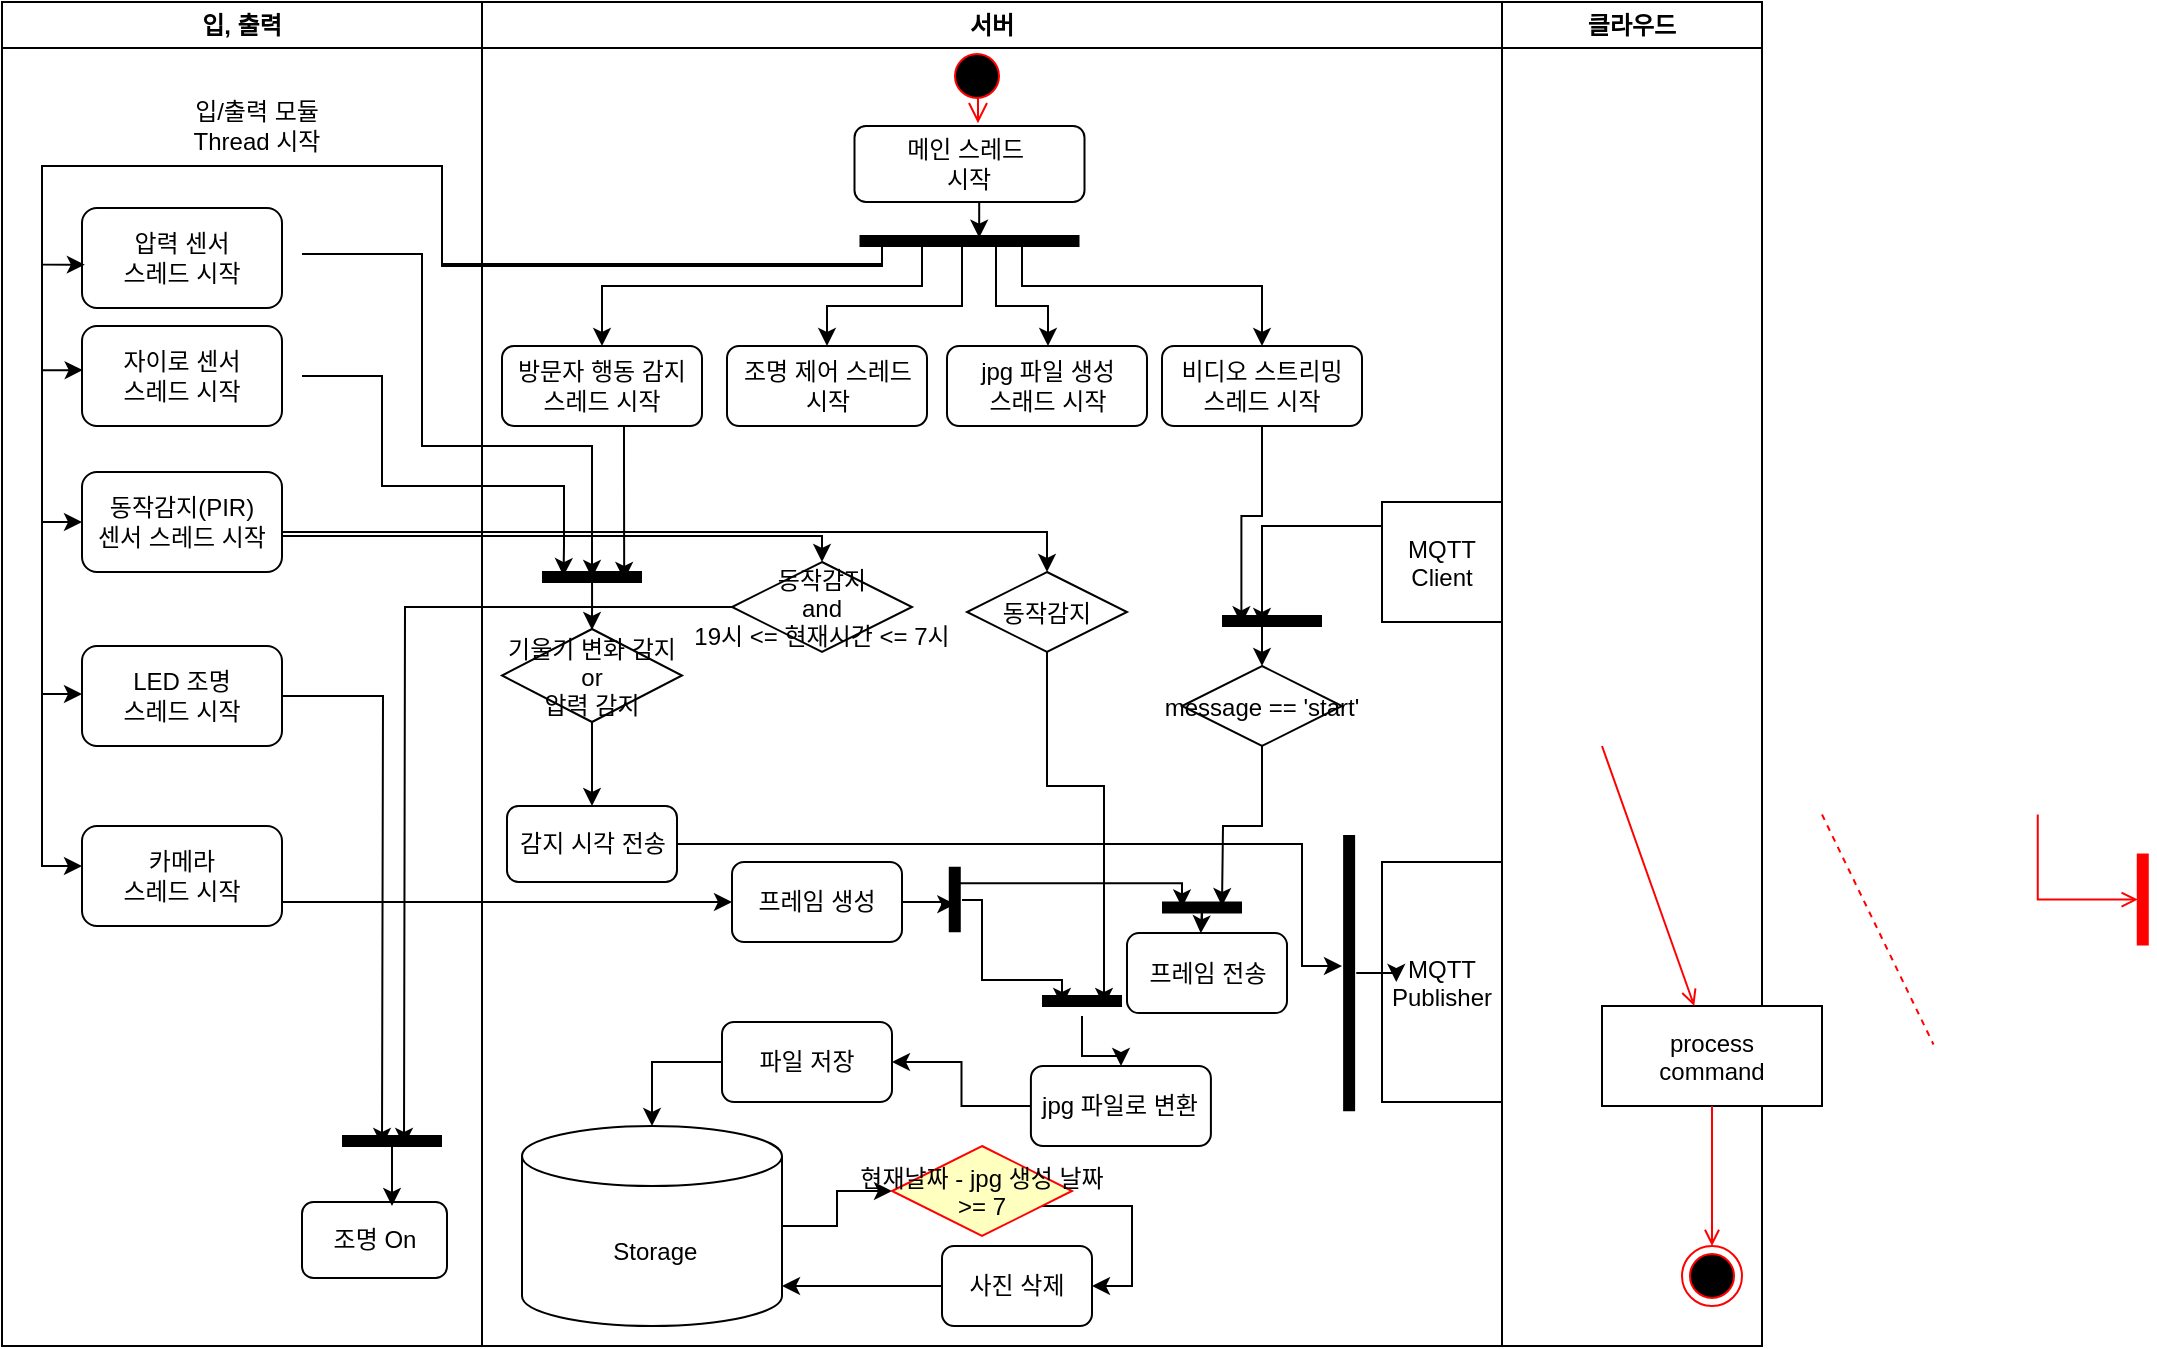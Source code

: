 <mxfile version="14.7.4" type="github">
  <diagram name="Page-1" id="e7e014a7-5840-1c2e-5031-d8a46d1fe8dd">
    <mxGraphModel dx="1297" dy="646" grid="1" gridSize="10" guides="1" tooltips="1" connect="1" arrows="1" fold="1" page="1" pageScale="1" pageWidth="1169" pageHeight="826" background="none" math="0" shadow="0">
      <root>
        <mxCell id="0" />
        <mxCell id="1" parent="0" />
        <mxCell id="2" value="입, 출력" style="swimlane;whiteSpace=wrap;startSize=23;" parent="1" vertex="1">
          <mxGeometry x="190" y="128" width="240" height="672" as="geometry" />
        </mxCell>
        <mxCell id="L_vHGLZkjsYfhN7t1LTF-90" value="&lt;font style=&quot;font-size: 12px&quot;&gt;입/출력 모듈 Thread 시작&lt;/font&gt;" style="text;html=1;strokeColor=none;fillColor=none;align=center;verticalAlign=middle;whiteSpace=wrap;rounded=0;rotation=0;" vertex="1" parent="2">
          <mxGeometry x="90" y="52" width="74.5" height="20" as="geometry" />
        </mxCell>
        <mxCell id="L_vHGLZkjsYfhN7t1LTF-173" value="&lt;span&gt;압력 센서&lt;/span&gt;&lt;br&gt;스레드 시작" style="rounded=1;whiteSpace=wrap;html=1;startSize=23;" vertex="1" parent="2">
          <mxGeometry x="40" y="103" width="100" height="50" as="geometry" />
        </mxCell>
        <mxCell id="L_vHGLZkjsYfhN7t1LTF-172" value="자이로 센서&lt;br style=&quot;padding: 0px ; margin: 0px&quot;&gt;스레드 시작" style="rounded=1;whiteSpace=wrap;html=1;startSize=23;" vertex="1" parent="2">
          <mxGeometry x="40" y="162" width="100" height="50" as="geometry" />
        </mxCell>
        <mxCell id="L_vHGLZkjsYfhN7t1LTF-171" value="동작감지(PIR)&lt;br&gt;센서 스레드 시작" style="rounded=1;whiteSpace=wrap;html=1;startSize=23;" vertex="1" parent="2">
          <mxGeometry x="40" y="235" width="100" height="50" as="geometry" />
        </mxCell>
        <mxCell id="L_vHGLZkjsYfhN7t1LTF-170" value="&lt;span&gt;LED 조명&lt;br&gt;스레드 시작&lt;br&gt;&lt;/span&gt;" style="rounded=1;whiteSpace=wrap;html=1;startSize=23;" vertex="1" parent="2">
          <mxGeometry x="40" y="322" width="100" height="50" as="geometry" />
        </mxCell>
        <mxCell id="L_vHGLZkjsYfhN7t1LTF-176" value="&lt;span&gt;카메라&lt;/span&gt;&lt;br style=&quot;padding: 0px ; margin: 0px&quot;&gt;스레드 시작" style="rounded=1;whiteSpace=wrap;html=1;startSize=23;" vertex="1" parent="2">
          <mxGeometry x="40" y="412" width="100" height="50" as="geometry" />
        </mxCell>
        <mxCell id="L_vHGLZkjsYfhN7t1LTF-133" value="조명 On" style="rounded=1;whiteSpace=wrap;html=1;startSize=23;" vertex="1" parent="2">
          <mxGeometry x="150" y="600" width="72.5" height="38" as="geometry" />
        </mxCell>
        <mxCell id="3" value="서버" style="swimlane;whiteSpace=wrap;startSize=23;" parent="1" vertex="1">
          <mxGeometry x="430" y="128" width="510" height="672" as="geometry" />
        </mxCell>
        <mxCell id="14" value="" style="edgeStyle=elbowEdgeStyle;elbow=horizontal;verticalAlign=bottom;endArrow=open;endSize=8;strokeColor=#FF0000;endFill=1;rounded=0;exitX=0.577;exitY=0.84;exitDx=0;exitDy=0;exitPerimeter=0;entryX=0.537;entryY=-0.036;entryDx=0;entryDy=0;entryPerimeter=0;" parent="3" source="13" target="L_vHGLZkjsYfhN7t1LTF-69" edge="1">
          <mxGeometry x="332.5" y="10" as="geometry">
            <mxPoint x="366" y="72" as="targetPoint" />
            <Array as="points">
              <mxPoint x="248" y="62" />
            </Array>
          </mxGeometry>
        </mxCell>
        <mxCell id="L_vHGLZkjsYfhN7t1LTF-147" style="edgeStyle=orthogonalEdgeStyle;rounded=0;orthogonalLoop=1;jettySize=auto;html=1;exitX=0.5;exitY=1;exitDx=0;exitDy=0;entryX=0.544;entryY=0.389;entryDx=0;entryDy=0;entryPerimeter=0;startSize=23;strokeColor=#000000;" edge="1" parent="3" source="L_vHGLZkjsYfhN7t1LTF-69" target="L_vHGLZkjsYfhN7t1LTF-71">
          <mxGeometry relative="1" as="geometry" />
        </mxCell>
        <mxCell id="L_vHGLZkjsYfhN7t1LTF-69" value="메인 스레드&amp;nbsp;&lt;br&gt;시작" style="rounded=1;whiteSpace=wrap;html=1;" vertex="1" parent="3">
          <mxGeometry x="186.25" y="62" width="115" height="38" as="geometry" />
        </mxCell>
        <mxCell id="L_vHGLZkjsYfhN7t1LTF-148" style="edgeStyle=orthogonalEdgeStyle;rounded=0;orthogonalLoop=1;jettySize=auto;html=1;startSize=23;strokeColor=#000000;exitX=0.468;exitY=0.528;exitDx=0;exitDy=0;exitPerimeter=0;" edge="1" parent="3" source="L_vHGLZkjsYfhN7t1LTF-71" target="L_vHGLZkjsYfhN7t1LTF-99">
          <mxGeometry relative="1" as="geometry">
            <Array as="points">
              <mxPoint x="220" y="120" />
              <mxPoint x="220" y="142" />
              <mxPoint x="60" y="142" />
            </Array>
          </mxGeometry>
        </mxCell>
        <mxCell id="L_vHGLZkjsYfhN7t1LTF-149" style="edgeStyle=orthogonalEdgeStyle;rounded=0;orthogonalLoop=1;jettySize=auto;html=1;exitX=0.567;exitY=0.544;exitDx=0;exitDy=0;exitPerimeter=0;entryX=0.5;entryY=0;entryDx=0;entryDy=0;startSize=23;strokeColor=#000000;" edge="1" parent="3" source="L_vHGLZkjsYfhN7t1LTF-71" target="L_vHGLZkjsYfhN7t1LTF-96">
          <mxGeometry relative="1" as="geometry">
            <Array as="points">
              <mxPoint x="240" y="120" />
              <mxPoint x="240" y="152" />
              <mxPoint x="173" y="152" />
            </Array>
          </mxGeometry>
        </mxCell>
        <mxCell id="L_vHGLZkjsYfhN7t1LTF-150" style="edgeStyle=orthogonalEdgeStyle;rounded=0;orthogonalLoop=1;jettySize=auto;html=1;exitX=0.75;exitY=0.5;exitDx=0;exitDy=0;exitPerimeter=0;startSize=23;strokeColor=#000000;" edge="1" parent="3" source="L_vHGLZkjsYfhN7t1LTF-71" target="L_vHGLZkjsYfhN7t1LTF-97">
          <mxGeometry relative="1" as="geometry">
            <Array as="points">
              <mxPoint x="257" y="152" />
              <mxPoint x="283" y="152" />
            </Array>
          </mxGeometry>
        </mxCell>
        <mxCell id="L_vHGLZkjsYfhN7t1LTF-151" style="edgeStyle=orthogonalEdgeStyle;rounded=0;orthogonalLoop=1;jettySize=auto;html=1;exitX=0.75;exitY=0.5;exitDx=0;exitDy=0;exitPerimeter=0;entryX=0.5;entryY=0;entryDx=0;entryDy=0;startSize=23;strokeColor=#000000;" edge="1" parent="3" source="L_vHGLZkjsYfhN7t1LTF-71" target="L_vHGLZkjsYfhN7t1LTF-100">
          <mxGeometry relative="1" as="geometry">
            <Array as="points">
              <mxPoint x="270" y="120" />
              <mxPoint x="270" y="142" />
              <mxPoint x="390" y="142" />
            </Array>
          </mxGeometry>
        </mxCell>
        <mxCell id="L_vHGLZkjsYfhN7t1LTF-71" value="" style="shape=line;strokeWidth=6;strokeColor=#000000;rotation=0;fillColor=#FFFFFF;" vertex="1" parent="3">
          <mxGeometry x="188.75" y="112" width="110" height="15" as="geometry" />
        </mxCell>
        <mxCell id="13" value="" style="ellipse;shape=startState;fillColor=#000000;strokeColor=#ff0000;" parent="3" vertex="1">
          <mxGeometry x="232.5" y="22" width="30" height="30" as="geometry" />
        </mxCell>
        <mxCell id="L_vHGLZkjsYfhN7t1LTF-84" value="MQTT&#xa;Client" style="" vertex="1" parent="3">
          <mxGeometry x="450" y="250" width="60" height="60" as="geometry" />
        </mxCell>
        <mxCell id="L_vHGLZkjsYfhN7t1LTF-85" value="MQTT&#xa;Publisher" style="shadow=0;" vertex="1" parent="3">
          <mxGeometry x="450" y="430" width="60" height="120" as="geometry" />
        </mxCell>
        <mxCell id="L_vHGLZkjsYfhN7t1LTF-100" value="비디오 스트리밍&lt;br style=&quot;padding: 0px ; margin: 0px&quot;&gt;스레드 시작" style="rounded=1;whiteSpace=wrap;html=1;strokeColor=#000000;fillColor=#FFFFFF;" vertex="1" parent="3">
          <mxGeometry x="340" y="172" width="100" height="40" as="geometry" />
        </mxCell>
        <mxCell id="L_vHGLZkjsYfhN7t1LTF-168" style="edgeStyle=orthogonalEdgeStyle;rounded=0;orthogonalLoop=1;jettySize=auto;html=1;entryX=0.822;entryY=0.6;entryDx=0;entryDy=0;entryPerimeter=0;startSize=23;strokeColor=#000000;" edge="1" parent="3" source="L_vHGLZkjsYfhN7t1LTF-99" target="L_vHGLZkjsYfhN7t1LTF-167">
          <mxGeometry relative="1" as="geometry">
            <Array as="points">
              <mxPoint x="71" y="232" />
              <mxPoint x="71" y="232" />
            </Array>
          </mxGeometry>
        </mxCell>
        <mxCell id="L_vHGLZkjsYfhN7t1LTF-99" value="방문자 행동 감지&lt;br style=&quot;padding: 0px ; margin: 0px&quot;&gt;스레드 시작" style="rounded=1;whiteSpace=wrap;html=1;strokeColor=#000000;fillColor=#FFFFFF;" vertex="1" parent="3">
          <mxGeometry x="10" y="172" width="100" height="40" as="geometry" />
        </mxCell>
        <mxCell id="L_vHGLZkjsYfhN7t1LTF-97" value="jpg 파일 생성&lt;br style=&quot;padding: 0px ; margin: 0px&quot;&gt;스래드 시작" style="rounded=1;whiteSpace=wrap;html=1;strokeColor=#000000;fillColor=#FFFFFF;" vertex="1" parent="3">
          <mxGeometry x="232.5" y="172" width="100" height="40" as="geometry" />
        </mxCell>
        <mxCell id="L_vHGLZkjsYfhN7t1LTF-96" value="조명 제어 스레드&lt;br&gt;시작" style="rounded=1;whiteSpace=wrap;html=1;strokeColor=#000000;fillColor=#FFFFFF;" vertex="1" parent="3">
          <mxGeometry x="122.5" y="172" width="100" height="40" as="geometry" />
        </mxCell>
        <mxCell id="21" value="동작감지" style="rhombus;fillColor=#FFFFFF;strokeColor=#000000;" parent="3" vertex="1">
          <mxGeometry x="242.5" y="285" width="80" height="40" as="geometry" />
        </mxCell>
        <mxCell id="L_vHGLZkjsYfhN7t1LTF-207" style="edgeStyle=orthogonalEdgeStyle;rounded=0;orthogonalLoop=1;jettySize=auto;html=1;startSize=23;strokeColor=#000000;" edge="1" parent="3" source="L_vHGLZkjsYfhN7t1LTF-118" target="L_vHGLZkjsYfhN7t1LTF-131">
          <mxGeometry relative="1" as="geometry" />
        </mxCell>
        <mxCell id="L_vHGLZkjsYfhN7t1LTF-118" value="jpg 파일로 변환" style="rounded=1;whiteSpace=wrap;html=1;strokeColor=#000000;fillColor=#FFFFFF;" vertex="1" parent="3">
          <mxGeometry x="274.45" y="532" width="90" height="40" as="geometry" />
        </mxCell>
        <mxCell id="L_vHGLZkjsYfhN7t1LTF-204" style="edgeStyle=orthogonalEdgeStyle;rounded=0;orthogonalLoop=1;jettySize=auto;html=1;startSize=23;strokeColor=#000000;" edge="1" parent="3" source="L_vHGLZkjsYfhN7t1LTF-119">
          <mxGeometry relative="1" as="geometry">
            <mxPoint x="370" y="452" as="targetPoint" />
          </mxGeometry>
        </mxCell>
        <mxCell id="L_vHGLZkjsYfhN7t1LTF-119" value="message == &#39;start&#39;" style="rhombus;fillColor=#FFFFFF;strokeColor=#000000;" vertex="1" parent="3">
          <mxGeometry x="350.0" y="332" width="80" height="40" as="geometry" />
        </mxCell>
        <mxCell id="L_vHGLZkjsYfhN7t1LTF-120" value="프레임 생성" style="rounded=1;whiteSpace=wrap;html=1;strokeColor=#000000;fillColor=#FFFFFF;" vertex="1" parent="3">
          <mxGeometry x="125" y="430" width="85" height="40" as="geometry" />
        </mxCell>
        <mxCell id="L_vHGLZkjsYfhN7t1LTF-122" value="동작감지&#xa;and&#xa;19시 &lt;= 현재시간 &lt;= 7시" style="rhombus;fillColor=#FFFFFF;strokeColor=#000000;" vertex="1" parent="3">
          <mxGeometry x="125" y="280" width="90" height="45" as="geometry" />
        </mxCell>
        <mxCell id="L_vHGLZkjsYfhN7t1LTF-183" style="edgeStyle=orthogonalEdgeStyle;rounded=0;orthogonalLoop=1;jettySize=auto;html=1;startSize=23;strokeColor=#000000;" edge="1" parent="3" source="L_vHGLZkjsYfhN7t1LTF-123" target="L_vHGLZkjsYfhN7t1LTF-132">
          <mxGeometry relative="1" as="geometry" />
        </mxCell>
        <mxCell id="L_vHGLZkjsYfhN7t1LTF-123" value="기울기 변화 감지&#xa;or&#xa;압력 감지" style="rhombus;fillColor=#FFFFFF;strokeColor=#000000;shadow=0;" vertex="1" parent="3">
          <mxGeometry x="10" y="313.5" width="90" height="46.5" as="geometry" />
        </mxCell>
        <mxCell id="L_vHGLZkjsYfhN7t1LTF-200" style="edgeStyle=orthogonalEdgeStyle;rounded=0;orthogonalLoop=1;jettySize=auto;html=1;startSize=23;strokeColor=#000000;" edge="1" parent="3" source="L_vHGLZkjsYfhN7t1LTF-127" target="L_vHGLZkjsYfhN7t1LTF-128">
          <mxGeometry relative="1" as="geometry" />
        </mxCell>
        <mxCell id="L_vHGLZkjsYfhN7t1LTF-127" value="&amp;nbsp;Storage" style="shape=cylinder3;whiteSpace=wrap;html=1;boundedLbl=1;backgroundOutline=1;size=15;startSize=23;" vertex="1" parent="3">
          <mxGeometry x="20" y="562" width="130" height="100" as="geometry" />
        </mxCell>
        <mxCell id="L_vHGLZkjsYfhN7t1LTF-201" style="edgeStyle=orthogonalEdgeStyle;rounded=0;orthogonalLoop=1;jettySize=auto;html=1;entryX=1;entryY=0.5;entryDx=0;entryDy=0;startSize=23;strokeColor=#000000;" edge="1" parent="3" source="L_vHGLZkjsYfhN7t1LTF-128" target="L_vHGLZkjsYfhN7t1LTF-130">
          <mxGeometry relative="1" as="geometry">
            <Array as="points">
              <mxPoint x="325" y="602" />
              <mxPoint x="325" y="642" />
            </Array>
          </mxGeometry>
        </mxCell>
        <mxCell id="L_vHGLZkjsYfhN7t1LTF-128" value="현재날짜 - jpg 생성 날짜&#xa;&gt;= 7" style="rhombus;fillColor=#ffffc0;strokeColor=#ff0000;" vertex="1" parent="3">
          <mxGeometry x="205" y="572" width="90" height="45" as="geometry" />
        </mxCell>
        <mxCell id="L_vHGLZkjsYfhN7t1LTF-202" style="edgeStyle=orthogonalEdgeStyle;rounded=0;orthogonalLoop=1;jettySize=auto;html=1;startSize=23;strokeColor=#000000;" edge="1" parent="3" source="L_vHGLZkjsYfhN7t1LTF-130" target="L_vHGLZkjsYfhN7t1LTF-127">
          <mxGeometry relative="1" as="geometry">
            <Array as="points">
              <mxPoint x="190" y="642" />
              <mxPoint x="190" y="642" />
            </Array>
          </mxGeometry>
        </mxCell>
        <mxCell id="L_vHGLZkjsYfhN7t1LTF-130" value="사진 삭제" style="rounded=1;whiteSpace=wrap;html=1;startSize=23;" vertex="1" parent="3">
          <mxGeometry x="230" y="622" width="75" height="40" as="geometry" />
        </mxCell>
        <mxCell id="L_vHGLZkjsYfhN7t1LTF-208" style="edgeStyle=orthogonalEdgeStyle;rounded=0;orthogonalLoop=1;jettySize=auto;html=1;entryX=0.5;entryY=0;entryDx=0;entryDy=0;entryPerimeter=0;startSize=23;strokeColor=#000000;exitX=0;exitY=0.5;exitDx=0;exitDy=0;" edge="1" parent="3" source="L_vHGLZkjsYfhN7t1LTF-131" target="L_vHGLZkjsYfhN7t1LTF-127">
          <mxGeometry relative="1" as="geometry" />
        </mxCell>
        <mxCell id="L_vHGLZkjsYfhN7t1LTF-131" value="파일 저장" style="rounded=1;whiteSpace=wrap;html=1;startSize=23;" vertex="1" parent="3">
          <mxGeometry x="120" y="510" width="85" height="40" as="geometry" />
        </mxCell>
        <mxCell id="L_vHGLZkjsYfhN7t1LTF-132" value="감지 시각 전송" style="rounded=1;whiteSpace=wrap;html=1;startSize=23;" vertex="1" parent="3">
          <mxGeometry x="12.5" y="402" width="85" height="38" as="geometry" />
        </mxCell>
        <mxCell id="L_vHGLZkjsYfhN7t1LTF-134" value="프레임 전송" style="rounded=1;whiteSpace=wrap;html=1;strokeColor=#000000;fillColor=#FFFFFF;" vertex="1" parent="3">
          <mxGeometry x="322.5" y="465.56" width="80" height="40" as="geometry" />
        </mxCell>
        <mxCell id="L_vHGLZkjsYfhN7t1LTF-137" style="edgeStyle=orthogonalEdgeStyle;rounded=0;orthogonalLoop=1;jettySize=auto;html=1;exitX=0.5;exitY=1;exitDx=0;exitDy=0;startSize=23;strokeColor=#000000;" edge="1" parent="3" source="21" target="21">
          <mxGeometry relative="1" as="geometry" />
        </mxCell>
        <mxCell id="L_vHGLZkjsYfhN7t1LTF-138" value="" style="shape=line;strokeWidth=6;strokeColor=#000000;rotation=90;fillColor=#FFFFFF;" vertex="1" parent="3">
          <mxGeometry x="364.45" y="481.99" width="138.22" height="7.13" as="geometry" />
        </mxCell>
        <mxCell id="L_vHGLZkjsYfhN7t1LTF-144" style="edgeStyle=orthogonalEdgeStyle;rounded=0;orthogonalLoop=1;jettySize=auto;html=1;startSize=23;strokeColor=#000000;" edge="1" parent="3" source="L_vHGLZkjsYfhN7t1LTF-138" target="L_vHGLZkjsYfhN7t1LTF-85">
          <mxGeometry relative="1" as="geometry" />
        </mxCell>
        <mxCell id="L_vHGLZkjsYfhN7t1LTF-169" style="edgeStyle=orthogonalEdgeStyle;rounded=0;orthogonalLoop=1;jettySize=auto;html=1;startSize=23;strokeColor=#000000;exitX=0.501;exitY=0.547;exitDx=0;exitDy=0;exitPerimeter=0;" edge="1" parent="3" source="L_vHGLZkjsYfhN7t1LTF-167">
          <mxGeometry relative="1" as="geometry">
            <mxPoint x="55" y="314" as="targetPoint" />
          </mxGeometry>
        </mxCell>
        <mxCell id="L_vHGLZkjsYfhN7t1LTF-167" value="" style="shape=line;strokeWidth=6;strokeColor=#000000;rotation=0;fillColor=#FFFFFF;" vertex="1" parent="3">
          <mxGeometry x="30" y="280" width="50" height="15" as="geometry" />
        </mxCell>
        <mxCell id="L_vHGLZkjsYfhN7t1LTF-192" style="edgeStyle=orthogonalEdgeStyle;rounded=0;orthogonalLoop=1;jettySize=auto;html=1;startSize=23;strokeColor=#000000;" edge="1" parent="3" source="21">
          <mxGeometry relative="1" as="geometry">
            <mxPoint x="311" y="502" as="targetPoint" />
            <Array as="points">
              <mxPoint x="283" y="392" />
              <mxPoint x="311" y="392" />
            </Array>
          </mxGeometry>
        </mxCell>
        <mxCell id="4" value="클라우드" style="swimlane;whiteSpace=wrap" parent="1" vertex="1">
          <mxGeometry x="940" y="128" width="130" height="672" as="geometry" />
        </mxCell>
        <mxCell id="33" value="process&#xa;command" style="" parent="4" vertex="1">
          <mxGeometry x="50" y="502" width="110" height="50" as="geometry" />
        </mxCell>
        <mxCell id="37" value="" style="edgeStyle=none;strokeColor=#FF0000;endArrow=open;endFill=1;rounded=0" parent="4" target="33" edge="1">
          <mxGeometry width="100" height="100" relative="1" as="geometry">
            <mxPoint x="50" y="372" as="sourcePoint" />
            <mxPoint x="90" y="429.5" as="targetPoint" />
          </mxGeometry>
        </mxCell>
        <mxCell id="38" value="" style="ellipse;shape=endState;fillColor=#000000;strokeColor=#ff0000" parent="4" vertex="1">
          <mxGeometry x="90" y="622" width="30" height="30" as="geometry" />
        </mxCell>
        <mxCell id="39" value="" style="endArrow=open;strokeColor=#FF0000;endFill=1;rounded=0" parent="4" source="33" target="38" edge="1">
          <mxGeometry relative="1" as="geometry" />
        </mxCell>
        <mxCell id="32" value="" style="endArrow=none;strokeColor=#FF0000;endFill=0;rounded=0;dashed=1" parent="1" edge="1">
          <mxGeometry relative="1" as="geometry">
            <mxPoint x="1100.001" y="534.26" as="sourcePoint" />
            <mxPoint x="1155.759" y="649.26" as="targetPoint" />
          </mxGeometry>
        </mxCell>
        <mxCell id="34" value="" style="whiteSpace=wrap;strokeColor=#FF0000;fillColor=#FF0000" parent="1" vertex="1">
          <mxGeometry x="1257.88" y="554.26" width="5" height="45" as="geometry" />
        </mxCell>
        <mxCell id="41" value="" style="edgeStyle=elbowEdgeStyle;elbow=horizontal;entryX=0;entryY=0.5;strokeColor=#FF0000;endArrow=open;endFill=1;rounded=0" parent="1" target="34" edge="1">
          <mxGeometry width="100" height="100" relative="1" as="geometry">
            <mxPoint x="1207.88" y="534.26" as="sourcePoint" />
            <mxPoint x="1172.88" y="539.26" as="targetPoint" />
            <Array as="points">
              <mxPoint x="1207.88" y="559.26" />
            </Array>
          </mxGeometry>
        </mxCell>
        <mxCell id="L_vHGLZkjsYfhN7t1LTF-153" style="edgeStyle=orthogonalEdgeStyle;rounded=0;orthogonalLoop=1;jettySize=auto;html=1;startSize=23;strokeColor=#000000;exitX=0.25;exitY=0.5;exitDx=0;exitDy=0;exitPerimeter=0;entryX=0.013;entryY=0.611;entryDx=0;entryDy=0;entryPerimeter=0;" edge="1" parent="1" source="L_vHGLZkjsYfhN7t1LTF-71">
          <mxGeometry relative="1" as="geometry">
            <mxPoint x="231.43" y="259.328" as="targetPoint" />
            <mxPoint x="647" y="265" as="sourcePoint" />
            <Array as="points">
              <mxPoint x="630" y="248" />
              <mxPoint x="630" y="259" />
              <mxPoint x="410" y="259" />
              <mxPoint x="410" y="210" />
              <mxPoint x="210" y="210" />
              <mxPoint x="210" y="259" />
            </Array>
          </mxGeometry>
        </mxCell>
        <mxCell id="L_vHGLZkjsYfhN7t1LTF-158" style="edgeStyle=orthogonalEdgeStyle;rounded=0;orthogonalLoop=1;jettySize=auto;html=1;exitX=0.25;exitY=0.5;exitDx=0;exitDy=0;exitPerimeter=0;entryX=0.003;entryY=0.441;entryDx=0;entryDy=0;entryPerimeter=0;startSize=23;strokeColor=#000000;" edge="1" parent="1" source="L_vHGLZkjsYfhN7t1LTF-71">
          <mxGeometry relative="1" as="geometry">
            <mxPoint x="230.33" y="312.05" as="targetPoint" />
            <Array as="points">
              <mxPoint x="630" y="248" />
              <mxPoint x="630" y="260" />
              <mxPoint x="410" y="260" />
              <mxPoint x="410" y="210" />
              <mxPoint x="210" y="210" />
              <mxPoint x="210" y="312" />
            </Array>
          </mxGeometry>
        </mxCell>
        <mxCell id="L_vHGLZkjsYfhN7t1LTF-159" style="edgeStyle=orthogonalEdgeStyle;rounded=0;orthogonalLoop=1;jettySize=auto;html=1;exitX=0.25;exitY=0.5;exitDx=0;exitDy=0;exitPerimeter=0;entryX=0;entryY=0.5;entryDx=0;entryDy=0;startSize=23;strokeColor=#000000;" edge="1" parent="1" source="L_vHGLZkjsYfhN7t1LTF-71" target="L_vHGLZkjsYfhN7t1LTF-171">
          <mxGeometry relative="1" as="geometry">
            <mxPoint x="230" y="394" as="targetPoint" />
            <Array as="points">
              <mxPoint x="630" y="248" />
              <mxPoint x="630" y="260" />
              <mxPoint x="410" y="260" />
              <mxPoint x="410" y="210" />
              <mxPoint x="210" y="210" />
              <mxPoint x="210" y="388" />
            </Array>
          </mxGeometry>
        </mxCell>
        <mxCell id="L_vHGLZkjsYfhN7t1LTF-160" style="edgeStyle=orthogonalEdgeStyle;rounded=0;orthogonalLoop=1;jettySize=auto;html=1;exitX=0.25;exitY=0.5;exitDx=0;exitDy=0;exitPerimeter=0;entryX=0;entryY=0.5;entryDx=0;entryDy=0;startSize=23;strokeColor=#000000;" edge="1" parent="1" source="L_vHGLZkjsYfhN7t1LTF-71">
          <mxGeometry relative="1" as="geometry">
            <mxPoint x="230" y="474" as="targetPoint" />
            <Array as="points">
              <mxPoint x="630" y="248" />
              <mxPoint x="630" y="260" />
              <mxPoint x="410" y="260" />
              <mxPoint x="410" y="210" />
              <mxPoint x="210" y="210" />
              <mxPoint x="210" y="474" />
            </Array>
          </mxGeometry>
        </mxCell>
        <mxCell id="L_vHGLZkjsYfhN7t1LTF-161" style="edgeStyle=orthogonalEdgeStyle;rounded=0;orthogonalLoop=1;jettySize=auto;html=1;exitX=0.25;exitY=0.5;exitDx=0;exitDy=0;exitPerimeter=0;entryX=0;entryY=0.6;entryDx=0;entryDy=0;entryPerimeter=0;startSize=23;strokeColor=#000000;" edge="1" parent="1" source="L_vHGLZkjsYfhN7t1LTF-71">
          <mxGeometry relative="1" as="geometry">
            <mxPoint x="230" y="560" as="targetPoint" />
            <Array as="points">
              <mxPoint x="630" y="248" />
              <mxPoint x="630" y="260" />
              <mxPoint x="410" y="260" />
              <mxPoint x="410" y="210" />
              <mxPoint x="210" y="210" />
              <mxPoint x="210" y="560" />
            </Array>
          </mxGeometry>
        </mxCell>
        <mxCell id="L_vHGLZkjsYfhN7t1LTF-162" style="edgeStyle=orthogonalEdgeStyle;rounded=0;orthogonalLoop=1;jettySize=auto;html=1;entryX=0.5;entryY=0;entryDx=0;entryDy=0;startSize=23;strokeColor=#000000;exitX=1;exitY=0.5;exitDx=0;exitDy=0;" edge="1" parent="1" source="L_vHGLZkjsYfhN7t1LTF-171" target="L_vHGLZkjsYfhN7t1LTF-122">
          <mxGeometry relative="1" as="geometry">
            <mxPoint x="340" y="395" as="sourcePoint" />
            <Array as="points">
              <mxPoint x="330" y="395" />
              <mxPoint x="600" y="395" />
            </Array>
          </mxGeometry>
        </mxCell>
        <mxCell id="L_vHGLZkjsYfhN7t1LTF-163" style="edgeStyle=orthogonalEdgeStyle;rounded=0;orthogonalLoop=1;jettySize=auto;html=1;entryX=0.5;entryY=0;entryDx=0;entryDy=0;startSize=23;strokeColor=#000000;" edge="1" parent="1" source="L_vHGLZkjsYfhN7t1LTF-171" target="21">
          <mxGeometry relative="1" as="geometry">
            <mxPoint x="340" y="393" as="sourcePoint" />
            <Array as="points">
              <mxPoint x="713" y="393" />
            </Array>
          </mxGeometry>
        </mxCell>
        <mxCell id="L_vHGLZkjsYfhN7t1LTF-164" style="edgeStyle=orthogonalEdgeStyle;rounded=0;orthogonalLoop=1;jettySize=auto;html=1;startSize=23;strokeColor=#000000;" edge="1" parent="1">
          <mxGeometry relative="1" as="geometry">
            <mxPoint x="340" y="254.029" as="sourcePoint" />
            <mxPoint x="485" y="416" as="targetPoint" />
            <Array as="points">
              <mxPoint x="400" y="254" />
              <mxPoint x="400" y="350" />
              <mxPoint x="485" y="350" />
              <mxPoint x="485" y="416" />
            </Array>
          </mxGeometry>
        </mxCell>
        <mxCell id="L_vHGLZkjsYfhN7t1LTF-166" style="edgeStyle=orthogonalEdgeStyle;rounded=0;orthogonalLoop=1;jettySize=auto;html=1;startSize=23;strokeColor=#000000;entryX=0.215;entryY=0.47;entryDx=0;entryDy=0;entryPerimeter=0;" edge="1" parent="1" target="L_vHGLZkjsYfhN7t1LTF-167">
          <mxGeometry relative="1" as="geometry">
            <mxPoint x="340" y="315" as="sourcePoint" />
            <Array as="points">
              <mxPoint x="380" y="315" />
              <mxPoint x="380" y="370" />
              <mxPoint x="471" y="370" />
              <mxPoint x="471" y="400" />
              <mxPoint x="471" y="400" />
            </Array>
          </mxGeometry>
        </mxCell>
        <mxCell id="L_vHGLZkjsYfhN7t1LTF-178" style="edgeStyle=orthogonalEdgeStyle;rounded=0;orthogonalLoop=1;jettySize=auto;html=1;startSize=23;strokeColor=#000000;" edge="1" parent="1" source="L_vHGLZkjsYfhN7t1LTF-122">
          <mxGeometry relative="1" as="geometry">
            <mxPoint x="391" y="700" as="targetPoint" />
          </mxGeometry>
        </mxCell>
        <mxCell id="L_vHGLZkjsYfhN7t1LTF-180" style="edgeStyle=orthogonalEdgeStyle;rounded=0;orthogonalLoop=1;jettySize=auto;html=1;startSize=23;strokeColor=#000000;" edge="1" parent="1" source="L_vHGLZkjsYfhN7t1LTF-170">
          <mxGeometry relative="1" as="geometry">
            <mxPoint x="380.0" y="700" as="targetPoint" />
          </mxGeometry>
        </mxCell>
        <mxCell id="L_vHGLZkjsYfhN7t1LTF-182" style="edgeStyle=orthogonalEdgeStyle;rounded=0;orthogonalLoop=1;jettySize=auto;html=1;startSize=23;strokeColor=#000000;" edge="1" parent="1">
          <mxGeometry relative="1" as="geometry">
            <mxPoint x="385" y="698" as="sourcePoint" />
            <mxPoint x="385" y="730" as="targetPoint" />
          </mxGeometry>
        </mxCell>
        <mxCell id="L_vHGLZkjsYfhN7t1LTF-181" value="" style="shape=line;strokeWidth=6;strokeColor=#000000;rotation=0;fillColor=#FFFFFF;" vertex="1" parent="1">
          <mxGeometry x="360" y="690" width="50" height="15" as="geometry" />
        </mxCell>
        <mxCell id="L_vHGLZkjsYfhN7t1LTF-184" style="edgeStyle=orthogonalEdgeStyle;rounded=0;orthogonalLoop=1;jettySize=auto;html=1;startSize=23;strokeColor=#000000;" edge="1" parent="1" source="L_vHGLZkjsYfhN7t1LTF-132">
          <mxGeometry relative="1" as="geometry">
            <mxPoint x="860" y="610" as="targetPoint" />
            <Array as="points">
              <mxPoint x="840" y="549" />
            </Array>
          </mxGeometry>
        </mxCell>
        <mxCell id="L_vHGLZkjsYfhN7t1LTF-185" style="edgeStyle=orthogonalEdgeStyle;rounded=0;orthogonalLoop=1;jettySize=auto;html=1;startSize=23;strokeColor=#000000;" edge="1" parent="1" source="L_vHGLZkjsYfhN7t1LTF-176" target="L_vHGLZkjsYfhN7t1LTF-120">
          <mxGeometry relative="1" as="geometry">
            <Array as="points">
              <mxPoint x="390" y="578" />
              <mxPoint x="390" y="578" />
            </Array>
          </mxGeometry>
        </mxCell>
        <mxCell id="L_vHGLZkjsYfhN7t1LTF-189" style="edgeStyle=orthogonalEdgeStyle;rounded=0;orthogonalLoop=1;jettySize=auto;html=1;startSize=23;strokeColor=#000000;" edge="1" parent="1">
          <mxGeometry relative="1" as="geometry">
            <mxPoint x="670" y="577" as="sourcePoint" />
            <mxPoint x="720" y="630" as="targetPoint" />
            <Array as="points">
              <mxPoint x="680" y="577" />
              <mxPoint x="680" y="617" />
            </Array>
          </mxGeometry>
        </mxCell>
        <mxCell id="L_vHGLZkjsYfhN7t1LTF-188" value="" style="shape=line;strokeWidth=6;strokeColor=#000000;rotation=90;fillColor=#FFFFFF;" vertex="1" parent="1">
          <mxGeometry x="650" y="573.19" width="32.77" height="7.13" as="geometry" />
        </mxCell>
        <mxCell id="L_vHGLZkjsYfhN7t1LTF-190" style="edgeStyle=orthogonalEdgeStyle;rounded=0;orthogonalLoop=1;jettySize=auto;html=1;entryX=0.571;entryY=0.46;entryDx=0;entryDy=0;entryPerimeter=0;startSize=23;strokeColor=#000000;" edge="1" parent="1" source="L_vHGLZkjsYfhN7t1LTF-120" target="L_vHGLZkjsYfhN7t1LTF-188">
          <mxGeometry relative="1" as="geometry" />
        </mxCell>
        <mxCell id="L_vHGLZkjsYfhN7t1LTF-194" style="edgeStyle=orthogonalEdgeStyle;rounded=0;orthogonalLoop=1;jettySize=auto;html=1;startSize=23;strokeColor=#000000;" edge="1" parent="1" source="L_vHGLZkjsYfhN7t1LTF-193" target="L_vHGLZkjsYfhN7t1LTF-118">
          <mxGeometry relative="1" as="geometry" />
        </mxCell>
        <mxCell id="L_vHGLZkjsYfhN7t1LTF-193" value="" style="shape=line;strokeWidth=6;strokeColor=#000000;rotation=0;fillColor=#FFFFFF;" vertex="1" parent="1">
          <mxGeometry x="710" y="620" width="40" height="15" as="geometry" />
        </mxCell>
        <mxCell id="L_vHGLZkjsYfhN7t1LTF-196" value="" style="shape=line;strokeWidth=6;strokeColor=#000000;rotation=0;fillColor=#FFFFFF;" vertex="1" parent="1">
          <mxGeometry x="800" y="430" width="50" height="15" as="geometry" />
        </mxCell>
        <mxCell id="L_vHGLZkjsYfhN7t1LTF-197" style="edgeStyle=orthogonalEdgeStyle;rounded=0;orthogonalLoop=1;jettySize=auto;html=1;startSize=23;strokeColor=#000000;" edge="1" parent="1" source="L_vHGLZkjsYfhN7t1LTF-84">
          <mxGeometry relative="1" as="geometry">
            <mxPoint x="820" y="440" as="targetPoint" />
            <Array as="points">
              <mxPoint x="820" y="390" />
            </Array>
          </mxGeometry>
        </mxCell>
        <mxCell id="L_vHGLZkjsYfhN7t1LTF-199" style="edgeStyle=orthogonalEdgeStyle;rounded=0;orthogonalLoop=1;jettySize=auto;html=1;entryX=0.194;entryY=0.609;entryDx=0;entryDy=0;entryPerimeter=0;startSize=23;strokeColor=#000000;" edge="1" parent="1" source="L_vHGLZkjsYfhN7t1LTF-100" target="L_vHGLZkjsYfhN7t1LTF-196">
          <mxGeometry relative="1" as="geometry" />
        </mxCell>
        <mxCell id="L_vHGLZkjsYfhN7t1LTF-203" style="edgeStyle=orthogonalEdgeStyle;rounded=0;orthogonalLoop=1;jettySize=auto;html=1;exitX=1;exitY=0.5;exitDx=0;exitDy=0;exitPerimeter=0;entryX=0.5;entryY=0;entryDx=0;entryDy=0;startSize=23;strokeColor=#000000;" edge="1" parent="1" source="L_vHGLZkjsYfhN7t1LTF-196" target="L_vHGLZkjsYfhN7t1LTF-119">
          <mxGeometry relative="1" as="geometry" />
        </mxCell>
        <mxCell id="L_vHGLZkjsYfhN7t1LTF-206" style="edgeStyle=orthogonalEdgeStyle;rounded=0;orthogonalLoop=1;jettySize=auto;html=1;startSize=23;strokeColor=#000000;entryX=0.461;entryY=0.002;entryDx=0;entryDy=0;entryPerimeter=0;" edge="1" parent="1" target="L_vHGLZkjsYfhN7t1LTF-134">
          <mxGeometry relative="1" as="geometry">
            <mxPoint x="790" y="590" as="targetPoint" />
            <mxPoint x="790" y="590" as="sourcePoint" />
            <Array as="points">
              <mxPoint x="790" y="581" />
              <mxPoint x="789" y="581" />
            </Array>
          </mxGeometry>
        </mxCell>
        <mxCell id="L_vHGLZkjsYfhN7t1LTF-205" value="" style="shape=line;strokeWidth=6;strokeColor=#000000;rotation=0;fillColor=#FFFFFF;" vertex="1" parent="1">
          <mxGeometry x="770" y="573.19" width="40" height="15" as="geometry" />
        </mxCell>
        <mxCell id="L_vHGLZkjsYfhN7t1LTF-186" style="edgeStyle=orthogonalEdgeStyle;rounded=0;orthogonalLoop=1;jettySize=auto;html=1;startSize=23;strokeColor=#000000;exitX=0.25;exitY=0.5;exitDx=0;exitDy=0;exitPerimeter=0;entryX=0.25;entryY=0.5;entryDx=0;entryDy=0;entryPerimeter=0;" edge="1" parent="1" source="L_vHGLZkjsYfhN7t1LTF-188" target="L_vHGLZkjsYfhN7t1LTF-205">
          <mxGeometry relative="1" as="geometry">
            <mxPoint x="780" y="560" as="targetPoint" />
            <Array as="points">
              <mxPoint x="780" y="569" />
            </Array>
          </mxGeometry>
        </mxCell>
      </root>
    </mxGraphModel>
  </diagram>
</mxfile>
